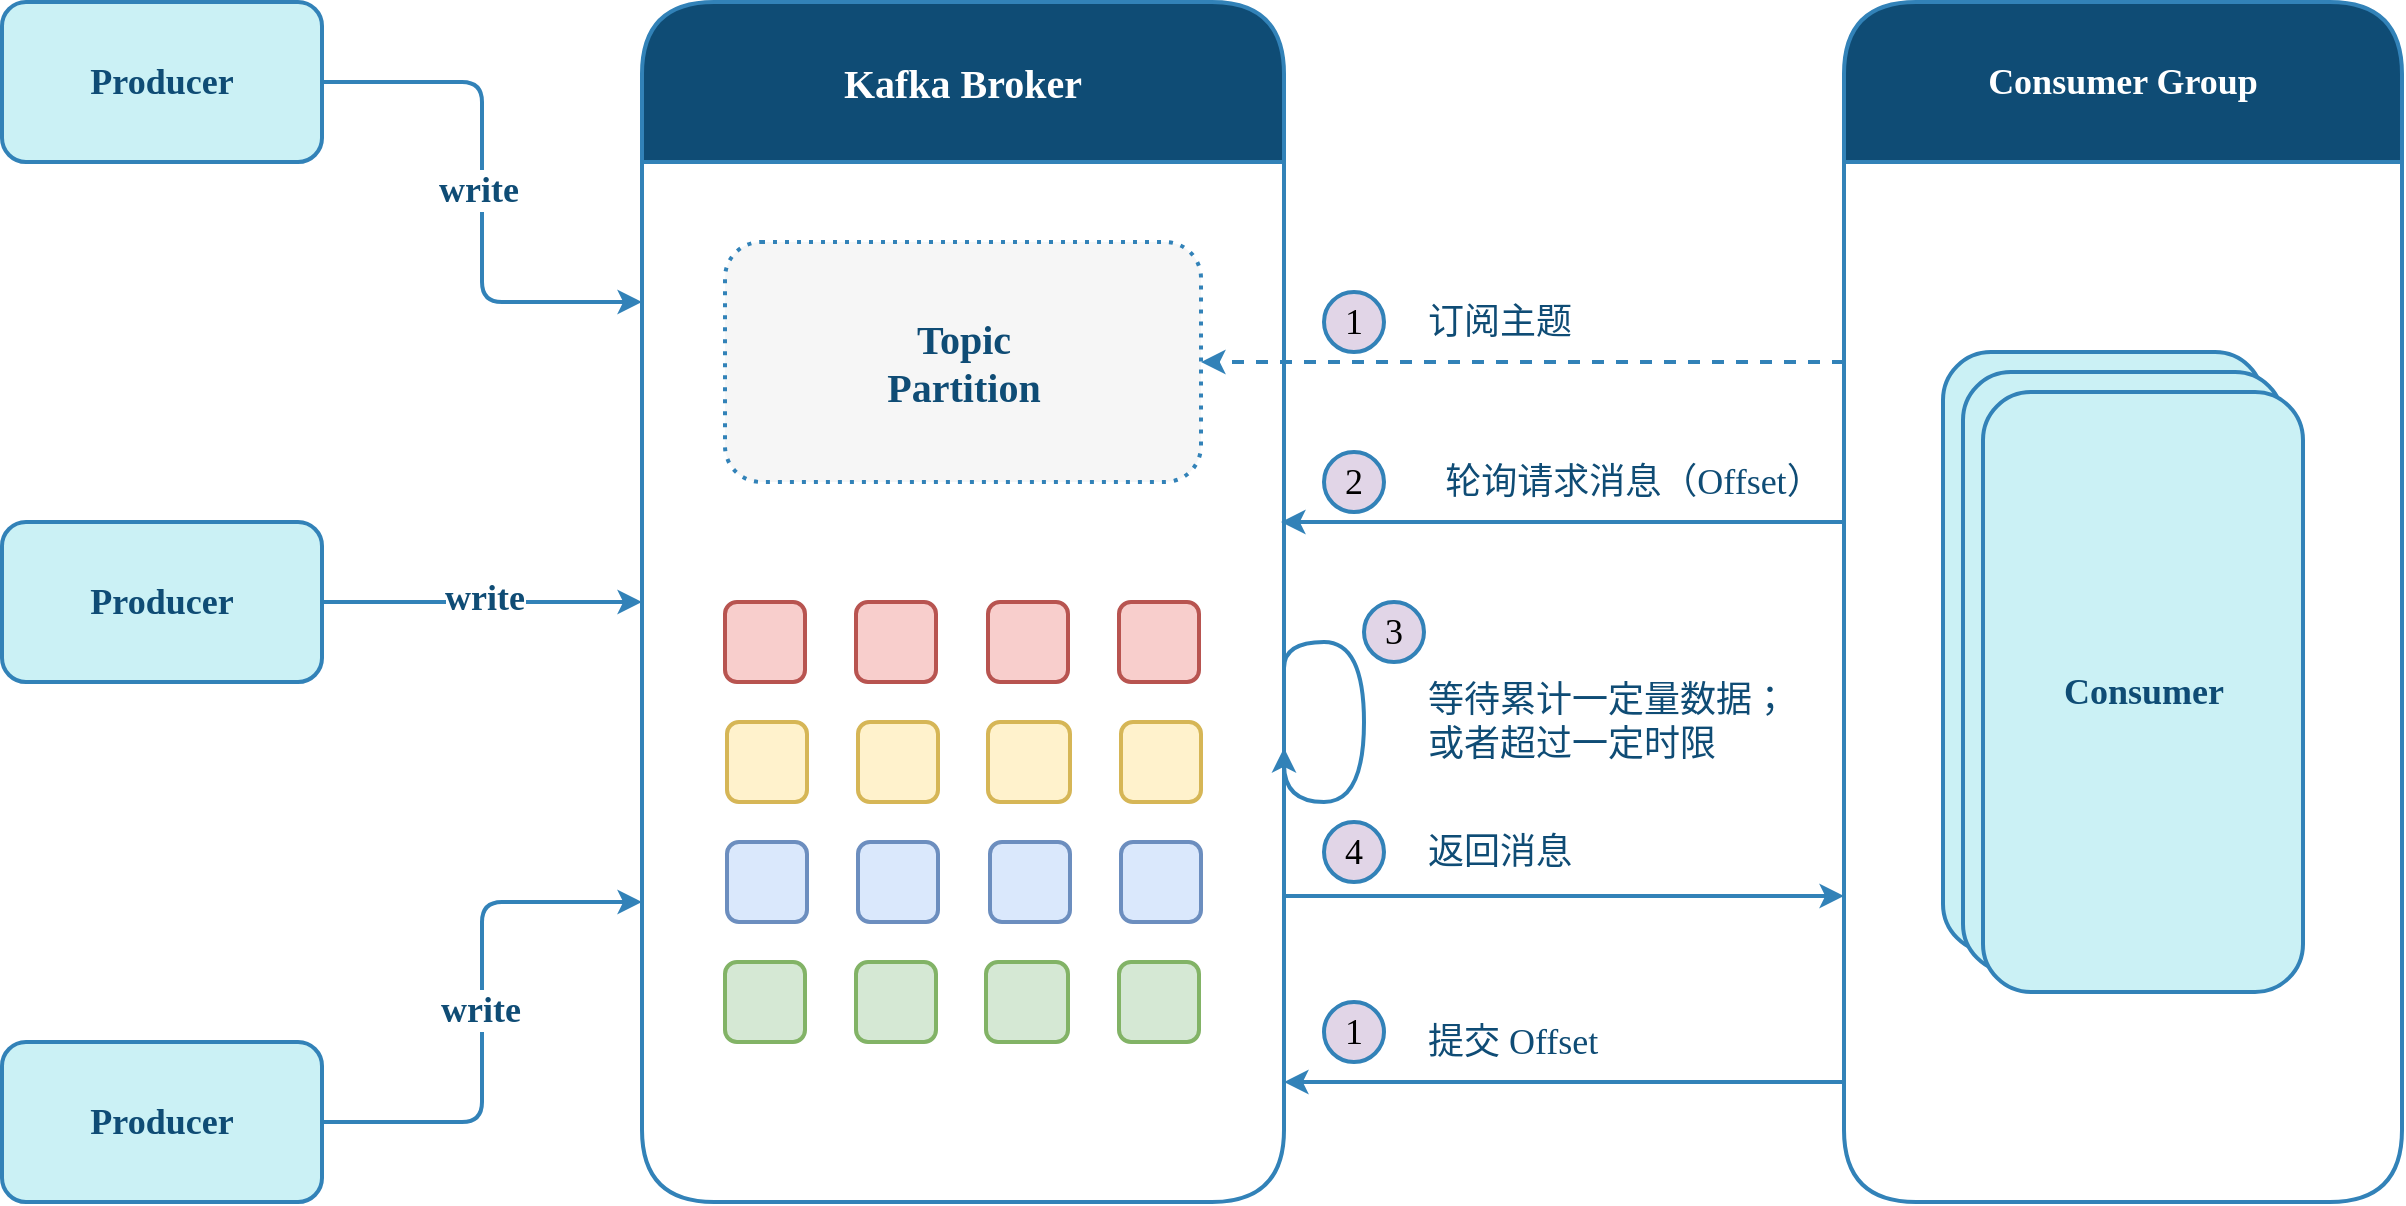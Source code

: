 <mxfile compressed="true" version="22.0.3" type="device" pages="2"><diagram name="消费流程" id="GripujSzcXWeRRAk9j3R"><mxGraphModel dx="-618" dy="623" grid="1" gridSize="10" guides="1" tooltips="1" connect="1" arrows="1" fold="1" page="1" pageScale="1" pageWidth="1654" pageHeight="1169" math="0" shadow="0"><root><mxCell id="1OkGeb0U2jBZ7I7Z7x2E-0"/><mxCell id="1OkGeb0U2jBZ7I7Z7x2E-1" parent="1OkGeb0U2jBZ7I7Z7x2E-0"/><mxCell id="IcGS8VkHmj_WRNvisL2B-35" style="edgeStyle=orthogonalEdgeStyle;shape=connector;rounded=1;orthogonalLoop=1;jettySize=auto;html=1;exitX=1;exitY=0.5;exitDx=0;exitDy=0;entryX=0;entryY=0.25;entryDx=0;entryDy=0;labelBackgroundColor=default;strokeColor=#3282B8;strokeWidth=2;align=center;verticalAlign=middle;fontFamily=Comic Sans MS;fontSize=18;fontColor=#0F4C75;endArrow=classic;fontStyle=1" parent="1OkGeb0U2jBZ7I7Z7x2E-1" source="QqLq3CYh2ou1Kcg-Ffng-1" target="IcGS8VkHmj_WRNvisL2B-4" edge="1"><mxGeometry relative="1" as="geometry"/></mxCell><mxCell id="IcGS8VkHmj_WRNvisL2B-39" value="write" style="edgeLabel;html=1;align=center;verticalAlign=middle;resizable=0;points=[];fontSize=18;fontFamily=Comic Sans MS;fontColor=#0F4C75;fontStyle=1" parent="IcGS8VkHmj_WRNvisL2B-35" vertex="1" connectable="0"><mxGeometry x="-0.018" y="-2" relative="1" as="geometry"><mxPoint y="1" as="offset"/></mxGeometry></mxCell><mxCell id="QqLq3CYh2ou1Kcg-Ffng-1" value="Producer" style="rounded=1;whiteSpace=wrap;html=1;shadow=0;strokeColor=#3282B8;strokeWidth=2;align=center;verticalAlign=middle;fontFamily=Comic Sans MS;fontSize=18;fontColor=#0F4C75;fillColor=#CBF1F5;fontStyle=1" parent="1OkGeb0U2jBZ7I7Z7x2E-1" vertex="1"><mxGeometry x="1880" y="240" width="160" height="80" as="geometry"/></mxCell><mxCell id="IcGS8VkHmj_WRNvisL2B-36" style="edgeStyle=orthogonalEdgeStyle;shape=connector;rounded=1;orthogonalLoop=1;jettySize=auto;html=1;entryX=0;entryY=0.5;entryDx=0;entryDy=0;labelBackgroundColor=default;strokeColor=#3282B8;strokeWidth=2;align=center;verticalAlign=middle;fontFamily=Comic Sans MS;fontSize=18;fontColor=#0F4C75;endArrow=classic;fontStyle=1" parent="1OkGeb0U2jBZ7I7Z7x2E-1" source="IcGS8VkHmj_WRNvisL2B-0" target="IcGS8VkHmj_WRNvisL2B-4" edge="1"><mxGeometry relative="1" as="geometry"/></mxCell><mxCell id="IcGS8VkHmj_WRNvisL2B-38" value="write" style="edgeLabel;html=1;align=center;verticalAlign=middle;resizable=0;points=[];fontSize=18;fontFamily=Comic Sans MS;fontColor=#0F4C75;fontStyle=1" parent="IcGS8VkHmj_WRNvisL2B-36" vertex="1" connectable="0"><mxGeometry x="0.005" y="2" relative="1" as="geometry"><mxPoint as="offset"/></mxGeometry></mxCell><mxCell id="IcGS8VkHmj_WRNvisL2B-0" value="Producer" style="rounded=1;whiteSpace=wrap;html=1;shadow=0;strokeColor=#3282B8;strokeWidth=2;align=center;verticalAlign=middle;fontFamily=Comic Sans MS;fontSize=18;fontColor=#0F4C75;fillColor=#CBF1F5;fontStyle=1" parent="1OkGeb0U2jBZ7I7Z7x2E-1" vertex="1"><mxGeometry x="1880" y="500" width="160" height="80" as="geometry"/></mxCell><mxCell id="IcGS8VkHmj_WRNvisL2B-37" style="edgeStyle=orthogonalEdgeStyle;shape=connector;rounded=1;orthogonalLoop=1;jettySize=auto;html=1;exitX=1;exitY=0.5;exitDx=0;exitDy=0;entryX=0;entryY=0.75;entryDx=0;entryDy=0;labelBackgroundColor=default;strokeColor=#3282B8;strokeWidth=2;align=center;verticalAlign=middle;fontFamily=Comic Sans MS;fontSize=18;fontColor=#0F4C75;endArrow=classic;fontStyle=1" parent="1OkGeb0U2jBZ7I7Z7x2E-1" source="IcGS8VkHmj_WRNvisL2B-1" target="IcGS8VkHmj_WRNvisL2B-4" edge="1"><mxGeometry relative="1" as="geometry"/></mxCell><mxCell id="IcGS8VkHmj_WRNvisL2B-40" value="write" style="edgeLabel;html=1;align=center;verticalAlign=middle;resizable=0;points=[];fontSize=18;fontFamily=Comic Sans MS;fontColor=#0F4C75;fontStyle=1" parent="IcGS8VkHmj_WRNvisL2B-37" vertex="1" connectable="0"><mxGeometry x="0.018" y="1" relative="1" as="geometry"><mxPoint y="1" as="offset"/></mxGeometry></mxCell><mxCell id="IcGS8VkHmj_WRNvisL2B-1" value="Producer" style="rounded=1;whiteSpace=wrap;html=1;shadow=0;strokeColor=#3282B8;strokeWidth=2;align=center;verticalAlign=middle;fontFamily=Comic Sans MS;fontSize=18;fontColor=#0F4C75;fillColor=#CBF1F5;fontStyle=1" parent="1OkGeb0U2jBZ7I7Z7x2E-1" vertex="1"><mxGeometry x="1880" y="760" width="160" height="80" as="geometry"/></mxCell><mxCell id="IcGS8VkHmj_WRNvisL2B-4" value="Kafka Broker" style="swimlane;whiteSpace=wrap;html=1;rounded=1;shadow=0;strokeColor=#3282B8;strokeWidth=2;align=center;verticalAlign=middle;fontFamily=Comic Sans MS;fontSize=20;fontColor=#FFFFFF;fillColor=#0F4C75;startSize=80;fontStyle=1" parent="1OkGeb0U2jBZ7I7Z7x2E-1" vertex="1"><mxGeometry x="2200" y="240" width="321" height="600" as="geometry"/></mxCell><mxCell id="p3lJeZnmOXrFAwVjIwy9-14" value="Topic&lt;br style=&quot;font-size: 20px;&quot;&gt;Partition" style="rounded=1;whiteSpace=wrap;html=1;shadow=0;strokeColor=#3282B8;strokeWidth=2;align=center;verticalAlign=middle;fontFamily=Comic Sans MS;fontSize=20;fontColor=#0F4C75;fillColor=#F6F6F6;dashed=1;dashPattern=1 2;fontStyle=1;spacing=10;" parent="IcGS8VkHmj_WRNvisL2B-4" vertex="1"><mxGeometry x="41.5" y="120" width="238" height="120" as="geometry"/></mxCell><mxCell id="IcGS8VkHmj_WRNvisL2B-5" value="" style="rounded=1;whiteSpace=wrap;html=1;shadow=0;strokeColor=#b85450;strokeWidth=2;align=center;verticalAlign=middle;fontFamily=Comic Sans MS;fontSize=18;fillColor=#f8cecc;fontStyle=1" parent="IcGS8VkHmj_WRNvisL2B-4" vertex="1"><mxGeometry x="41.5" y="300" width="40" height="40" as="geometry"/></mxCell><mxCell id="IcGS8VkHmj_WRNvisL2B-6" value="" style="rounded=1;whiteSpace=wrap;html=1;shadow=0;strokeColor=#b85450;strokeWidth=2;align=center;verticalAlign=middle;fontFamily=Comic Sans MS;fontSize=18;fillColor=#f8cecc;fontStyle=1" parent="IcGS8VkHmj_WRNvisL2B-4" vertex="1"><mxGeometry x="107" y="300" width="40" height="40" as="geometry"/></mxCell><mxCell id="IcGS8VkHmj_WRNvisL2B-7" value="" style="rounded=1;whiteSpace=wrap;html=1;shadow=0;strokeColor=#b85450;strokeWidth=2;align=center;verticalAlign=middle;fontFamily=Comic Sans MS;fontSize=18;fillColor=#f8cecc;fontStyle=1" parent="IcGS8VkHmj_WRNvisL2B-4" vertex="1"><mxGeometry x="173" y="300" width="40" height="40" as="geometry"/></mxCell><mxCell id="IcGS8VkHmj_WRNvisL2B-8" value="" style="rounded=1;whiteSpace=wrap;html=1;shadow=0;strokeColor=#b85450;strokeWidth=2;align=center;verticalAlign=middle;fontFamily=Comic Sans MS;fontSize=18;fillColor=#f8cecc;fontStyle=1" parent="IcGS8VkHmj_WRNvisL2B-4" vertex="1"><mxGeometry x="238.5" y="300" width="40" height="40" as="geometry"/></mxCell><mxCell id="IcGS8VkHmj_WRNvisL2B-9" value="" style="rounded=1;whiteSpace=wrap;html=1;shadow=0;strokeColor=#d6b656;strokeWidth=2;align=center;verticalAlign=middle;fontFamily=Comic Sans MS;fontSize=18;fillColor=#fff2cc;fontStyle=1" parent="IcGS8VkHmj_WRNvisL2B-4" vertex="1"><mxGeometry x="42.5" y="360" width="40" height="40" as="geometry"/></mxCell><mxCell id="IcGS8VkHmj_WRNvisL2B-10" value="" style="rounded=1;whiteSpace=wrap;html=1;shadow=0;strokeColor=#d6b656;strokeWidth=2;align=center;verticalAlign=middle;fontFamily=Comic Sans MS;fontSize=18;fillColor=#fff2cc;fontStyle=1" parent="IcGS8VkHmj_WRNvisL2B-4" vertex="1"><mxGeometry x="108" y="360" width="40" height="40" as="geometry"/></mxCell><mxCell id="IcGS8VkHmj_WRNvisL2B-11" value="" style="rounded=1;whiteSpace=wrap;html=1;shadow=0;strokeColor=#d6b656;strokeWidth=2;align=center;verticalAlign=middle;fontFamily=Comic Sans MS;fontSize=18;fillColor=#fff2cc;fontStyle=1" parent="IcGS8VkHmj_WRNvisL2B-4" vertex="1"><mxGeometry x="173" y="360" width="41" height="40" as="geometry"/></mxCell><mxCell id="IcGS8VkHmj_WRNvisL2B-12" value="" style="rounded=1;whiteSpace=wrap;html=1;shadow=0;strokeColor=#d6b656;strokeWidth=2;align=center;verticalAlign=middle;fontFamily=Comic Sans MS;fontSize=18;fillColor=#fff2cc;fontStyle=1" parent="IcGS8VkHmj_WRNvisL2B-4" vertex="1"><mxGeometry x="239.5" y="360" width="40" height="40" as="geometry"/></mxCell><mxCell id="IcGS8VkHmj_WRNvisL2B-33" value="" style="group;fontStyle=1" parent="IcGS8VkHmj_WRNvisL2B-4" vertex="1" connectable="0"><mxGeometry x="38.5" y="440" width="160" height="80" as="geometry"/></mxCell><mxCell id="IcGS8VkHmj_WRNvisL2B-25" value="" style="rounded=1;whiteSpace=wrap;html=1;shadow=0;strokeColor=#6c8ebf;strokeWidth=2;align=center;verticalAlign=middle;fontFamily=Comic Sans MS;fontSize=18;fillColor=#dae8fc;fontStyle=1" parent="IcGS8VkHmj_WRNvisL2B-33" vertex="1"><mxGeometry x="4" y="-20" width="40" height="40" as="geometry"/></mxCell><mxCell id="IcGS8VkHmj_WRNvisL2B-26" value="" style="rounded=1;whiteSpace=wrap;html=1;shadow=0;strokeColor=#6c8ebf;strokeWidth=2;align=center;verticalAlign=middle;fontFamily=Comic Sans MS;fontSize=18;fillColor=#dae8fc;fontStyle=1" parent="IcGS8VkHmj_WRNvisL2B-33" vertex="1"><mxGeometry x="69.5" y="-20" width="40" height="40" as="geometry"/></mxCell><mxCell id="IcGS8VkHmj_WRNvisL2B-27" value="" style="rounded=1;whiteSpace=wrap;html=1;shadow=0;strokeColor=#6c8ebf;strokeWidth=2;align=center;verticalAlign=middle;fontFamily=Comic Sans MS;fontSize=18;fillColor=#dae8fc;fontStyle=1" parent="IcGS8VkHmj_WRNvisL2B-33" vertex="1"><mxGeometry x="135.5" y="-20" width="40" height="40" as="geometry"/></mxCell><mxCell id="IcGS8VkHmj_WRNvisL2B-28" value="" style="rounded=1;whiteSpace=wrap;html=1;shadow=0;strokeColor=#6c8ebf;strokeWidth=2;align=center;verticalAlign=middle;fontFamily=Comic Sans MS;fontSize=18;fillColor=#dae8fc;fontStyle=1" parent="IcGS8VkHmj_WRNvisL2B-33" vertex="1"><mxGeometry x="201" y="-20" width="40" height="40" as="geometry"/></mxCell><mxCell id="IcGS8VkHmj_WRNvisL2B-29" value="" style="rounded=1;whiteSpace=wrap;html=1;shadow=0;strokeColor=#82b366;strokeWidth=2;align=center;verticalAlign=middle;fontFamily=Comic Sans MS;fontSize=18;fillColor=#d5e8d4;fontStyle=1" parent="IcGS8VkHmj_WRNvisL2B-33" vertex="1"><mxGeometry x="3" y="40" width="40" height="40" as="geometry"/></mxCell><mxCell id="IcGS8VkHmj_WRNvisL2B-30" value="" style="rounded=1;whiteSpace=wrap;html=1;shadow=0;strokeColor=#82b366;strokeWidth=2;align=center;verticalAlign=middle;fontFamily=Comic Sans MS;fontSize=18;fillColor=#d5e8d4;fontStyle=1" parent="IcGS8VkHmj_WRNvisL2B-33" vertex="1"><mxGeometry x="68.5" y="40" width="40" height="40" as="geometry"/></mxCell><mxCell id="IcGS8VkHmj_WRNvisL2B-31" value="" style="rounded=1;whiteSpace=wrap;html=1;shadow=0;strokeColor=#82b366;strokeWidth=2;align=center;verticalAlign=middle;fontFamily=Comic Sans MS;fontSize=18;fillColor=#d5e8d4;fontStyle=1" parent="IcGS8VkHmj_WRNvisL2B-33" vertex="1"><mxGeometry x="133.5" y="40" width="41" height="40" as="geometry"/></mxCell><mxCell id="IcGS8VkHmj_WRNvisL2B-32" value="" style="rounded=1;whiteSpace=wrap;html=1;shadow=0;strokeColor=#82b366;strokeWidth=2;align=center;verticalAlign=middle;fontFamily=Comic Sans MS;fontSize=18;fillColor=#d5e8d4;fontStyle=1" parent="IcGS8VkHmj_WRNvisL2B-33" vertex="1"><mxGeometry x="200" y="40" width="40" height="40" as="geometry"/></mxCell><mxCell id="IcGS8VkHmj_WRNvisL2B-62" value="" style="rounded=1;whiteSpace=wrap;html=1;shadow=0;strokeColor=none;strokeWidth=2;align=center;verticalAlign=middle;fontFamily=Comic Sans MS;fontSize=18;fillColor=none;fontStyle=1" parent="IcGS8VkHmj_WRNvisL2B-4" vertex="1"><mxGeometry x="279.5" y="240" width="40" height="40" as="geometry"/></mxCell><mxCell id="IcGS8VkHmj_WRNvisL2B-67" value="" style="rounded=1;whiteSpace=wrap;html=1;shadow=0;strokeColor=none;strokeWidth=2;align=center;verticalAlign=middle;fontFamily=Comic Sans MS;fontSize=18;fillColor=none;fontStyle=1" parent="IcGS8VkHmj_WRNvisL2B-4" vertex="1"><mxGeometry x="281" y="333" width="40" height="40" as="geometry"/></mxCell><mxCell id="IcGS8VkHmj_WRNvisL2B-68" style="edgeStyle=orthogonalEdgeStyle;shape=connector;rounded=1;orthogonalLoop=1;jettySize=auto;html=1;exitX=1;exitY=0;exitDx=0;exitDy=0;entryX=1;entryY=1;entryDx=0;entryDy=0;labelBackgroundColor=default;strokeColor=#3282B8;strokeWidth=2;align=center;verticalAlign=middle;fontFamily=Comic Sans MS;fontSize=18;fontColor=#FFFFFF;endArrow=classic;startSize=80;curved=1;" parent="IcGS8VkHmj_WRNvisL2B-4" source="IcGS8VkHmj_WRNvisL2B-67" target="IcGS8VkHmj_WRNvisL2B-67" edge="1"><mxGeometry relative="1" as="geometry"><Array as="points"><mxPoint x="321" y="320"/><mxPoint x="361" y="320"/><mxPoint x="361" y="400"/><mxPoint x="321" y="400"/></Array></mxGeometry></mxCell><mxCell id="IcGS8VkHmj_WRNvisL2B-69" value="" style="rounded=1;whiteSpace=wrap;html=1;shadow=0;strokeColor=none;strokeWidth=2;align=center;verticalAlign=middle;fontFamily=Comic Sans MS;fontSize=18;fillColor=none;fontStyle=1" parent="IcGS8VkHmj_WRNvisL2B-4" vertex="1"><mxGeometry x="281" y="427" width="40" height="40" as="geometry"/></mxCell><mxCell id="IcGS8VkHmj_WRNvisL2B-71" value="" style="rounded=1;whiteSpace=wrap;html=1;shadow=0;strokeColor=none;strokeWidth=2;align=center;verticalAlign=middle;fontFamily=Comic Sans MS;fontSize=18;fillColor=none;fontStyle=1" parent="IcGS8VkHmj_WRNvisL2B-4" vertex="1"><mxGeometry x="281" y="520" width="40" height="40" as="geometry"/></mxCell><mxCell id="IcGS8VkHmj_WRNvisL2B-51" value="Consumer Group" style="swimlane;whiteSpace=wrap;html=1;rounded=1;shadow=0;strokeColor=#3282B8;strokeWidth=2;align=center;verticalAlign=middle;fontFamily=Comic Sans MS;fontSize=18;fontColor=#FFFFFF;startSize=80;fillColor=#0F4C75;" parent="1OkGeb0U2jBZ7I7Z7x2E-1" vertex="1"><mxGeometry x="2801" y="240" width="279" height="600" as="geometry"/></mxCell><mxCell id="IcGS8VkHmj_WRNvisL2B-86" value="Consumer" style="rounded=1;whiteSpace=wrap;html=1;shadow=0;strokeColor=#3282B8;strokeWidth=2;align=center;verticalAlign=middle;fontFamily=Comic Sans MS;fontSize=18;fontColor=#0F4C75;fillColor=#CBF1F5;fontStyle=1" parent="IcGS8VkHmj_WRNvisL2B-51" vertex="1"><mxGeometry x="49.5" y="175" width="160" height="300" as="geometry"/></mxCell><mxCell id="IcGS8VkHmj_WRNvisL2B-115" value="Consumer" style="rounded=1;whiteSpace=wrap;html=1;shadow=0;strokeColor=#3282B8;strokeWidth=2;align=center;verticalAlign=middle;fontFamily=Comic Sans MS;fontSize=18;fontColor=#0F4C75;fillColor=#CBF1F5;fontStyle=1" parent="IcGS8VkHmj_WRNvisL2B-51" vertex="1"><mxGeometry x="59.5" y="185" width="160" height="300" as="geometry"/></mxCell><mxCell id="IcGS8VkHmj_WRNvisL2B-116" value="Consumer" style="rounded=1;whiteSpace=wrap;html=1;shadow=0;strokeColor=#3282B8;strokeWidth=2;align=center;verticalAlign=middle;fontFamily=Comic Sans MS;fontSize=18;fontColor=#0F4C75;fillColor=#CBF1F5;fontStyle=1" parent="IcGS8VkHmj_WRNvisL2B-51" vertex="1"><mxGeometry x="69.5" y="195" width="160" height="300" as="geometry"/></mxCell><mxCell id="IcGS8VkHmj_WRNvisL2B-58" style="edgeStyle=orthogonalEdgeStyle;shape=connector;rounded=1;orthogonalLoop=1;jettySize=auto;html=1;entryX=1;entryY=0.5;entryDx=0;entryDy=0;labelBackgroundColor=default;strokeColor=#3282B8;strokeWidth=2;align=center;verticalAlign=middle;fontFamily=Comic Sans MS;fontSize=18;fontColor=#FFFFFF;endArrow=classic;startSize=80;dashed=1;" parent="1OkGeb0U2jBZ7I7Z7x2E-1" source="IcGS8VkHmj_WRNvisL2B-57" target="p3lJeZnmOXrFAwVjIwy9-14" edge="1"><mxGeometry relative="1" as="geometry"/></mxCell><mxCell id="IcGS8VkHmj_WRNvisL2B-57" value="" style="rounded=1;whiteSpace=wrap;html=1;shadow=0;strokeColor=none;strokeWidth=2;align=center;verticalAlign=middle;fontFamily=Comic Sans MS;fontSize=18;fillColor=none;fontStyle=1" parent="1OkGeb0U2jBZ7I7Z7x2E-1" vertex="1"><mxGeometry x="2801" y="400" width="40" height="40" as="geometry"/></mxCell><mxCell id="IcGS8VkHmj_WRNvisL2B-59" value="订阅主题" style="rounded=1;whiteSpace=wrap;html=1;shadow=0;strokeColor=none;strokeWidth=2;align=left;verticalAlign=middle;fontFamily=Comic Sans MS;fontSize=18;fillColor=none;fontStyle=0;fontColor=#0F4C75;" parent="1OkGeb0U2jBZ7I7Z7x2E-1" vertex="1"><mxGeometry x="2591" y="380" width="119" height="40" as="geometry"/></mxCell><mxCell id="IcGS8VkHmj_WRNvisL2B-61" style="edgeStyle=orthogonalEdgeStyle;shape=connector;rounded=1;orthogonalLoop=1;jettySize=auto;html=1;labelBackgroundColor=default;strokeColor=#3282B8;strokeWidth=2;align=center;verticalAlign=middle;fontFamily=Comic Sans MS;fontSize=18;fontColor=#FFFFFF;endArrow=classic;startSize=80;entryX=1;entryY=0.5;entryDx=0;entryDy=0;" parent="1OkGeb0U2jBZ7I7Z7x2E-1" source="IcGS8VkHmj_WRNvisL2B-60" target="IcGS8VkHmj_WRNvisL2B-62" edge="1"><mxGeometry relative="1" as="geometry"><mxPoint x="2521" y="500" as="targetPoint"/></mxGeometry></mxCell><mxCell id="IcGS8VkHmj_WRNvisL2B-60" value="" style="rounded=1;whiteSpace=wrap;html=1;shadow=0;strokeColor=none;strokeWidth=2;align=center;verticalAlign=middle;fontFamily=Comic Sans MS;fontSize=18;fillColor=none;fontStyle=1" parent="1OkGeb0U2jBZ7I7Z7x2E-1" vertex="1"><mxGeometry x="2801" y="480" width="40" height="40" as="geometry"/></mxCell><mxCell id="IcGS8VkHmj_WRNvisL2B-63" value="轮询请求消息（Offset）" style="rounded=1;whiteSpace=wrap;html=1;shadow=0;strokeColor=none;strokeWidth=2;align=center;verticalAlign=middle;fontFamily=Comic Sans MS;fontSize=18;fillColor=none;fontStyle=0;fontColor=#0F4C75;" parent="1OkGeb0U2jBZ7I7Z7x2E-1" vertex="1"><mxGeometry x="2591" y="460" width="210" height="40" as="geometry"/></mxCell><mxCell id="IcGS8VkHmj_WRNvisL2B-64" value="&lt;div&gt;等待累计一定量数据；&lt;/div&gt;&lt;div&gt;或者超过一定时限&lt;/div&gt;" style="rounded=1;whiteSpace=wrap;html=1;shadow=0;strokeColor=none;strokeWidth=2;align=left;verticalAlign=middle;fontFamily=Comic Sans MS;fontSize=18;fillColor=none;fontStyle=0;fontColor=#0F4C75;" parent="1OkGeb0U2jBZ7I7Z7x2E-1" vertex="1"><mxGeometry x="2591" y="570" width="190" height="60" as="geometry"/></mxCell><mxCell id="IcGS8VkHmj_WRNvisL2B-66" value="" style="rounded=1;whiteSpace=wrap;html=1;shadow=0;strokeColor=none;strokeWidth=2;align=center;verticalAlign=middle;fontFamily=Comic Sans MS;fontSize=18;fillColor=none;fontStyle=1" parent="1OkGeb0U2jBZ7I7Z7x2E-1" vertex="1"><mxGeometry x="2801" y="667" width="40" height="40" as="geometry"/></mxCell><mxCell id="IcGS8VkHmj_WRNvisL2B-70" style="edgeStyle=orthogonalEdgeStyle;shape=connector;rounded=1;orthogonalLoop=1;jettySize=auto;html=1;exitX=1;exitY=0.5;exitDx=0;exitDy=0;entryX=0;entryY=0.5;entryDx=0;entryDy=0;labelBackgroundColor=default;strokeColor=#3282B8;strokeWidth=2;align=center;verticalAlign=middle;fontFamily=Comic Sans MS;fontSize=18;fontColor=#FFFFFF;endArrow=classic;startSize=80;" parent="1OkGeb0U2jBZ7I7Z7x2E-1" source="IcGS8VkHmj_WRNvisL2B-69" target="IcGS8VkHmj_WRNvisL2B-66" edge="1"><mxGeometry relative="1" as="geometry"/></mxCell><mxCell id="IcGS8VkHmj_WRNvisL2B-73" style="edgeStyle=orthogonalEdgeStyle;shape=connector;rounded=1;orthogonalLoop=1;jettySize=auto;html=1;entryX=1;entryY=0.5;entryDx=0;entryDy=0;labelBackgroundColor=default;strokeColor=#3282B8;strokeWidth=2;align=center;verticalAlign=middle;fontFamily=Comic Sans MS;fontSize=18;fontColor=#FFFFFF;endArrow=classic;startSize=80;" parent="1OkGeb0U2jBZ7I7Z7x2E-1" source="IcGS8VkHmj_WRNvisL2B-72" target="IcGS8VkHmj_WRNvisL2B-71" edge="1"><mxGeometry relative="1" as="geometry"/></mxCell><mxCell id="IcGS8VkHmj_WRNvisL2B-72" value="" style="rounded=1;whiteSpace=wrap;html=1;shadow=0;strokeColor=none;strokeWidth=2;align=center;verticalAlign=middle;fontFamily=Comic Sans MS;fontSize=18;fillColor=none;fontStyle=1" parent="1OkGeb0U2jBZ7I7Z7x2E-1" vertex="1"><mxGeometry x="2801" y="760" width="40" height="40" as="geometry"/></mxCell><mxCell id="IcGS8VkHmj_WRNvisL2B-75" value="提交 Offset" style="rounded=1;whiteSpace=wrap;html=1;shadow=0;strokeColor=none;strokeWidth=2;align=left;verticalAlign=middle;fontFamily=Comic Sans MS;fontSize=18;fillColor=none;fontStyle=0;fontColor=#0F4C75;" parent="1OkGeb0U2jBZ7I7Z7x2E-1" vertex="1"><mxGeometry x="2591" y="740" width="210" height="40" as="geometry"/></mxCell><mxCell id="IcGS8VkHmj_WRNvisL2B-76" value="返回消息" style="rounded=1;whiteSpace=wrap;html=1;shadow=0;strokeColor=none;strokeWidth=2;align=left;verticalAlign=middle;fontFamily=Comic Sans MS;fontSize=18;fillColor=none;fontStyle=0;fontColor=#0F4C75;" parent="1OkGeb0U2jBZ7I7Z7x2E-1" vertex="1"><mxGeometry x="2591" y="645" width="210" height="40" as="geometry"/></mxCell><mxCell id="IcGS8VkHmj_WRNvisL2B-77" value="1" style="ellipse;whiteSpace=wrap;html=1;aspect=fixed;rounded=1;shadow=0;strokeColor=#3282B8;strokeWidth=2;align=center;verticalAlign=middle;fontFamily=Comic Sans MS;fontSize=18;startSize=80;fillColor=#e1d5e7;" parent="1OkGeb0U2jBZ7I7Z7x2E-1" vertex="1"><mxGeometry x="2541" y="385" width="30" height="30" as="geometry"/></mxCell><mxCell id="IcGS8VkHmj_WRNvisL2B-78" value="2" style="ellipse;whiteSpace=wrap;html=1;aspect=fixed;rounded=1;shadow=0;strokeColor=#3282B8;strokeWidth=2;align=center;verticalAlign=middle;fontFamily=Comic Sans MS;fontSize=18;startSize=80;fillColor=#e1d5e7;" parent="1OkGeb0U2jBZ7I7Z7x2E-1" vertex="1"><mxGeometry x="2541" y="465" width="30" height="30" as="geometry"/></mxCell><mxCell id="IcGS8VkHmj_WRNvisL2B-79" value="3" style="ellipse;whiteSpace=wrap;html=1;aspect=fixed;rounded=1;shadow=0;strokeColor=#3282B8;strokeWidth=2;align=center;verticalAlign=middle;fontFamily=Comic Sans MS;fontSize=18;startSize=80;fillColor=#e1d5e7;" parent="1OkGeb0U2jBZ7I7Z7x2E-1" vertex="1"><mxGeometry x="2561" y="540" width="30" height="30" as="geometry"/></mxCell><mxCell id="IcGS8VkHmj_WRNvisL2B-80" value="4" style="ellipse;whiteSpace=wrap;html=1;aspect=fixed;rounded=1;shadow=0;strokeColor=#3282B8;strokeWidth=2;align=center;verticalAlign=middle;fontFamily=Comic Sans MS;fontSize=18;startSize=80;fillColor=#e1d5e7;" parent="1OkGeb0U2jBZ7I7Z7x2E-1" vertex="1"><mxGeometry x="2541" y="650" width="30" height="30" as="geometry"/></mxCell><mxCell id="IcGS8VkHmj_WRNvisL2B-81" value="1" style="ellipse;whiteSpace=wrap;html=1;aspect=fixed;rounded=1;shadow=0;strokeColor=#3282B8;strokeWidth=2;align=center;verticalAlign=middle;fontFamily=Comic Sans MS;fontSize=18;startSize=80;fillColor=#e1d5e7;" parent="1OkGeb0U2jBZ7I7Z7x2E-1" vertex="1"><mxGeometry x="2541" y="740" width="30" height="30" as="geometry"/></mxCell></root></mxGraphModel></diagram><diagram name="请求处理" id="Xlp2hVoyoOM2LOj_7NEF"><mxGraphModel dx="-364" dy="638" grid="1" gridSize="10" guides="1" tooltips="1" connect="1" arrows="1" fold="1" page="1" pageScale="1" pageWidth="1654" pageHeight="1169" math="0" shadow="0">&#xa;      <root>&#xa;        <mxCell id="SKZdy2jVkuRC4J2i2UJ3-0"/>&#xa;        <mxCell id="SKZdy2jVkuRC4J2i2UJ3-1" parent="SKZdy2jVkuRC4J2i2UJ3-0"/>&#xa;        <mxCell id="qc3DM0WxLgcpOP8tl1nF-14" value="网络线程池" style="rounded=0;whiteSpace=wrap;html=1;shadow=0;strokeColor=none;strokeWidth=2;align=center;verticalAlign=top;fontFamily=Comic Sans MS;fontSize=20;fontColor=#0F4C75;fillColor=#E3FDFD;dashed=1;dashPattern=1 2;fontStyle=1;spacing=5;" parent="SKZdy2jVkuRC4J2i2UJ3-1" vertex="1">&#xa;          <mxGeometry x="2521" y="400" width="480" height="360" as="geometry"/>&#xa;        </mxCell>&#xa;        <mxCell id="qc3DM0WxLgcpOP8tl1nF-5" value="" style="rounded=1;whiteSpace=wrap;html=1;shadow=0;strokeColor=#3282B8;strokeWidth=2;align=center;verticalAlign=middle;fontFamily=Comic Sans MS;fontSize=18;fontColor=#0F4C75;fillColor=#FFFFFF;fontStyle=1;dashed=1;dashPattern=1 2;" parent="SKZdy2jVkuRC4J2i2UJ3-1" vertex="1">&#xa;          <mxGeometry x="2546" y="560" width="430" height="80" as="geometry"/>&#xa;        </mxCell>&#xa;        <mxCell id="SKZdy2jVkuRC4J2i2UJ3-11" value="Kafka Broker" style="swimlane;whiteSpace=wrap;html=1;rounded=1;shadow=0;strokeColor=#3282B8;strokeWidth=2;align=center;verticalAlign=middle;fontFamily=Comic Sans MS;fontSize=20;fontColor=#FFFFFF;fillColor=#0F4C75;startSize=80;fontStyle=1" parent="SKZdy2jVkuRC4J2i2UJ3-1" vertex="1">&#xa;          <mxGeometry x="2200.5" y="280" width="841" height="520" as="geometry"/>&#xa;        </mxCell>&#xa;        <mxCell id="yjGFb7at-b0NlDq-isvP-0" style="edgeStyle=none;shape=connector;rounded=1;orthogonalLoop=1;jettySize=auto;html=1;exitX=1;exitY=0.5;exitDx=0;exitDy=0;entryX=0;entryY=0.25;entryDx=0;entryDy=0;labelBackgroundColor=default;strokeColor=#3282B8;strokeWidth=2;align=center;verticalAlign=middle;fontFamily=Comic Sans MS;fontSize=18;fontColor=#0F4C75;endArrow=classic;startSize=80;" parent="SKZdy2jVkuRC4J2i2UJ3-1" source="qc3DM0WxLgcpOP8tl1nF-1" target="qc3DM0WxLgcpOP8tl1nF-15" edge="1">&#xa;          <mxGeometry relative="1" as="geometry"/>&#xa;        </mxCell>&#xa;        <mxCell id="qc3DM0WxLgcpOP8tl1nF-1" value="Client" style="rounded=1;whiteSpace=wrap;html=1;shadow=0;strokeColor=#3282B8;strokeWidth=2;align=center;verticalAlign=middle;fontFamily=Comic Sans MS;fontSize=20;fontColor=#FFFFFF;startSize=80;fillColor=#0F4C75;" parent="SKZdy2jVkuRC4J2i2UJ3-1" vertex="1">&#xa;          <mxGeometry x="1921" y="360" width="160" height="80" as="geometry"/>&#xa;        </mxCell>&#xa;        <mxCell id="qc3DM0WxLgcpOP8tl1nF-2" value="处理请求" style="rounded=1;whiteSpace=wrap;html=1;shadow=0;strokeColor=#3282B8;strokeWidth=2;align=center;verticalAlign=middle;fontFamily=Comic Sans MS;fontSize=18;fontColor=#FFFFFF;fillColor=#71C9CE;fontStyle=1" parent="SKZdy2jVkuRC4J2i2UJ3-1" vertex="1">&#xa;          <mxGeometry x="2701.5" y="580" width="119" height="40" as="geometry"/>&#xa;        </mxCell>&#xa;        <mxCell id="qc3DM0WxLgcpOP8tl1nF-3" value="发送请求" style="rounded=1;whiteSpace=wrap;html=1;shadow=0;strokeColor=#3282B8;strokeWidth=2;align=center;verticalAlign=middle;fontFamily=Comic Sans MS;fontSize=18;fontColor=#FFFFFF;fillColor=#71C9CE;fontStyle=1" parent="SKZdy2jVkuRC4J2i2UJ3-1" vertex="1">&#xa;          <mxGeometry x="2840.5" y="580" width="119" height="40" as="geometry"/>&#xa;        </mxCell>&#xa;        <mxCell id="qc3DM0WxLgcpOP8tl1nF-4" value="接收请求" style="rounded=1;whiteSpace=wrap;html=1;shadow=0;strokeColor=#3282B8;strokeWidth=2;align=center;verticalAlign=middle;fontFamily=Comic Sans MS;fontSize=18;fontColor=#FFFFFF;fillColor=#71C9CE;fontStyle=1" parent="SKZdy2jVkuRC4J2i2UJ3-1" vertex="1">&#xa;          <mxGeometry x="2561.5" y="580" width="119" height="40" as="geometry"/>&#xa;        </mxCell>&#xa;        <mxCell id="qc3DM0WxLgcpOP8tl1nF-6" value="" style="rounded=1;whiteSpace=wrap;html=1;shadow=0;strokeColor=#3282B8;strokeWidth=2;align=center;verticalAlign=middle;fontFamily=Comic Sans MS;fontSize=18;fontColor=#0F4C75;fillColor=#FFFFFF;fontStyle=1;dashed=1;dashPattern=1 2;" parent="SKZdy2jVkuRC4J2i2UJ3-1" vertex="1">&#xa;          <mxGeometry x="2546" y="660" width="430" height="80" as="geometry"/>&#xa;        </mxCell>&#xa;        <mxCell id="qc3DM0WxLgcpOP8tl1nF-7" value="处理请求" style="rounded=1;whiteSpace=wrap;html=1;shadow=0;strokeColor=#3282B8;strokeWidth=2;align=center;verticalAlign=middle;fontFamily=Comic Sans MS;fontSize=18;fontColor=#FFFFFF;fillColor=#71C9CE;fontStyle=1" parent="SKZdy2jVkuRC4J2i2UJ3-1" vertex="1">&#xa;          <mxGeometry x="2701.5" y="680" width="119" height="40" as="geometry"/>&#xa;        </mxCell>&#xa;        <mxCell id="qc3DM0WxLgcpOP8tl1nF-8" value="发送请求" style="rounded=1;whiteSpace=wrap;html=1;shadow=0;strokeColor=#3282B8;strokeWidth=2;align=center;verticalAlign=middle;fontFamily=Comic Sans MS;fontSize=18;fontColor=#FFFFFF;fillColor=#71C9CE;fontStyle=1" parent="SKZdy2jVkuRC4J2i2UJ3-1" vertex="1">&#xa;          <mxGeometry x="2840.5" y="680" width="119" height="40" as="geometry"/>&#xa;        </mxCell>&#xa;        <mxCell id="qc3DM0WxLgcpOP8tl1nF-9" value="接收请求" style="rounded=1;whiteSpace=wrap;html=1;shadow=0;strokeColor=#3282B8;strokeWidth=2;align=center;verticalAlign=middle;fontFamily=Comic Sans MS;fontSize=18;fontColor=#FFFFFF;fillColor=#71C9CE;fontStyle=1" parent="SKZdy2jVkuRC4J2i2UJ3-1" vertex="1">&#xa;          <mxGeometry x="2561.5" y="680" width="119" height="40" as="geometry"/>&#xa;        </mxCell>&#xa;        <mxCell id="qc3DM0WxLgcpOP8tl1nF-10" value="" style="rounded=1;whiteSpace=wrap;html=1;shadow=0;strokeColor=#3282B8;strokeWidth=2;align=center;verticalAlign=middle;fontFamily=Comic Sans MS;fontSize=18;fontColor=#0F4C75;fillColor=#FFFFFF;fontStyle=1;dashed=1;dashPattern=1 2;" parent="SKZdy2jVkuRC4J2i2UJ3-1" vertex="1">&#xa;          <mxGeometry x="2546" y="460" width="430" height="80" as="geometry"/>&#xa;        </mxCell>&#xa;        <mxCell id="qc3DM0WxLgcpOP8tl1nF-11" value="处理请求" style="rounded=1;whiteSpace=wrap;html=1;shadow=0;strokeColor=#3282B8;strokeWidth=2;align=center;verticalAlign=middle;fontFamily=Comic Sans MS;fontSize=18;fontColor=#FFFFFF;fillColor=#71C9CE;fontStyle=1" parent="SKZdy2jVkuRC4J2i2UJ3-1" vertex="1">&#xa;          <mxGeometry x="2701.5" y="480" width="119" height="40" as="geometry"/>&#xa;        </mxCell>&#xa;        <mxCell id="qc3DM0WxLgcpOP8tl1nF-12" value="发送请求" style="rounded=1;whiteSpace=wrap;html=1;shadow=0;strokeColor=#3282B8;strokeWidth=2;align=center;verticalAlign=middle;fontFamily=Comic Sans MS;fontSize=18;fontColor=#FFFFFF;fillColor=#71C9CE;fontStyle=1" parent="SKZdy2jVkuRC4J2i2UJ3-1" vertex="1">&#xa;          <mxGeometry x="2840.5" y="480" width="119" height="40" as="geometry"/>&#xa;        </mxCell>&#xa;        <mxCell id="qc3DM0WxLgcpOP8tl1nF-13" value="接收请求" style="rounded=1;whiteSpace=wrap;html=1;shadow=0;strokeColor=#3282B8;strokeWidth=2;align=center;verticalAlign=middle;fontFamily=Comic Sans MS;fontSize=18;fontColor=#FFFFFF;fillColor=#71C9CE;fontStyle=1" parent="SKZdy2jVkuRC4J2i2UJ3-1" vertex="1">&#xa;          <mxGeometry x="2561.5" y="480" width="119" height="40" as="geometry"/>&#xa;        </mxCell>&#xa;        <mxCell id="qc3DM0WxLgcpOP8tl1nF-20" style="edgeStyle=none;shape=connector;rounded=1;orthogonalLoop=1;jettySize=auto;html=1;entryX=0.5;entryY=0;entryDx=0;entryDy=0;labelBackgroundColor=default;strokeColor=#3282B8;strokeWidth=2;align=center;verticalAlign=middle;fontFamily=Comic Sans MS;fontSize=18;fontColor=#0F4C75;endArrow=classic;startSize=80;dashed=1;" parent="SKZdy2jVkuRC4J2i2UJ3-1" source="qc3DM0WxLgcpOP8tl1nF-15" target="qc3DM0WxLgcpOP8tl1nF-16" edge="1">&#xa;          <mxGeometry relative="1" as="geometry"/>&#xa;        </mxCell>&#xa;        <mxCell id="qc3DM0WxLgcpOP8tl1nF-15" value="SocketServer" style="rounded=1;whiteSpace=wrap;html=1;shadow=0;strokeColor=#3282B8;strokeWidth=2;align=center;verticalAlign=middle;fontFamily=Comic Sans MS;fontSize=18;fontColor=#0F4C75;fillColor=#BBE1FA;fontStyle=1;spacing=0;" parent="SKZdy2jVkuRC4J2i2UJ3-1" vertex="1">&#xa;          <mxGeometry x="2241" y="440" width="160" height="80" as="geometry"/>&#xa;        </mxCell>&#xa;        <mxCell id="qc3DM0WxLgcpOP8tl1nF-17" style="shape=connector;rounded=1;orthogonalLoop=1;jettySize=auto;html=1;exitX=1;exitY=0.5;exitDx=0;exitDy=0;entryX=0;entryY=0.5;entryDx=0;entryDy=0;labelBackgroundColor=default;strokeColor=#3282B8;strokeWidth=2;align=center;verticalAlign=middle;fontFamily=Comic Sans MS;fontSize=18;fontColor=#0F4C75;endArrow=classic;startSize=80;dashed=1;" parent="SKZdy2jVkuRC4J2i2UJ3-1" source="qc3DM0WxLgcpOP8tl1nF-16" target="qc3DM0WxLgcpOP8tl1nF-10" edge="1">&#xa;          <mxGeometry relative="1" as="geometry"/>&#xa;        </mxCell>&#xa;        <mxCell id="qc3DM0WxLgcpOP8tl1nF-18" style="edgeStyle=none;shape=connector;rounded=1;orthogonalLoop=1;jettySize=auto;html=1;exitX=1;exitY=0.5;exitDx=0;exitDy=0;entryX=0;entryY=0.5;entryDx=0;entryDy=0;labelBackgroundColor=default;strokeColor=#3282B8;strokeWidth=2;align=center;verticalAlign=middle;fontFamily=Comic Sans MS;fontSize=18;fontColor=#0F4C75;endArrow=classic;startSize=80;dashed=1;" parent="SKZdy2jVkuRC4J2i2UJ3-1" source="qc3DM0WxLgcpOP8tl1nF-16" target="qc3DM0WxLgcpOP8tl1nF-5" edge="1">&#xa;          <mxGeometry relative="1" as="geometry"/>&#xa;        </mxCell>&#xa;        <mxCell id="qc3DM0WxLgcpOP8tl1nF-19" style="edgeStyle=none;shape=connector;rounded=1;orthogonalLoop=1;jettySize=auto;html=1;entryX=0;entryY=0.5;entryDx=0;entryDy=0;labelBackgroundColor=default;strokeColor=#3282B8;strokeWidth=2;align=center;verticalAlign=middle;fontFamily=Comic Sans MS;fontSize=18;fontColor=#0F4C75;endArrow=classic;startSize=80;dashed=1;" parent="SKZdy2jVkuRC4J2i2UJ3-1" source="qc3DM0WxLgcpOP8tl1nF-16" target="qc3DM0WxLgcpOP8tl1nF-6" edge="1">&#xa;          <mxGeometry relative="1" as="geometry"/>&#xa;        </mxCell>&#xa;        <mxCell id="qc3DM0WxLgcpOP8tl1nF-16" value="Acceptor" style="rounded=1;whiteSpace=wrap;html=1;shadow=0;strokeColor=#3282B8;strokeWidth=2;align=center;verticalAlign=middle;fontFamily=Comic Sans MS;fontSize=18;fontColor=#0F4C75;fillColor=#CBF1F5;fontStyle=1;spacing=0;" parent="SKZdy2jVkuRC4J2i2UJ3-1" vertex="1">&#xa;          <mxGeometry x="2241" y="680" width="160" height="80" as="geometry"/>&#xa;        </mxCell>&#xa;        <mxCell id="yjGFb7at-b0NlDq-isvP-2" style="edgeStyle=none;shape=connector;rounded=1;orthogonalLoop=1;jettySize=auto;html=1;exitX=1;exitY=0.5;exitDx=0;exitDy=0;entryX=0;entryY=0.75;entryDx=0;entryDy=0;labelBackgroundColor=default;strokeColor=#3282B8;strokeWidth=2;align=center;verticalAlign=middle;fontFamily=Comic Sans MS;fontSize=18;fontColor=#0F4C75;endArrow=classic;startSize=80;" parent="SKZdy2jVkuRC4J2i2UJ3-1" source="qc3DM0WxLgcpOP8tl1nF-21" target="qc3DM0WxLgcpOP8tl1nF-15" edge="1">&#xa;          <mxGeometry relative="1" as="geometry"/>&#xa;        </mxCell>&#xa;        <mxCell id="qc3DM0WxLgcpOP8tl1nF-21" value="Client" style="rounded=1;whiteSpace=wrap;html=1;shadow=0;strokeColor=#3282B8;strokeWidth=2;align=center;verticalAlign=middle;fontFamily=Comic Sans MS;fontSize=20;fontColor=#FFFFFF;startSize=80;fillColor=#0F4C75;" parent="SKZdy2jVkuRC4J2i2UJ3-1" vertex="1">&#xa;          <mxGeometry x="1921" y="720" width="160" height="80" as="geometry"/>&#xa;        </mxCell>&#xa;        <mxCell id="yjGFb7at-b0NlDq-isvP-1" style="edgeStyle=none;shape=connector;rounded=1;orthogonalLoop=1;jettySize=auto;html=1;exitX=1;exitY=0.5;exitDx=0;exitDy=0;entryX=0;entryY=0.5;entryDx=0;entryDy=0;labelBackgroundColor=default;strokeColor=#3282B8;strokeWidth=2;align=center;verticalAlign=middle;fontFamily=Comic Sans MS;fontSize=18;fontColor=#0F4C75;endArrow=classic;startSize=80;" parent="SKZdy2jVkuRC4J2i2UJ3-1" source="qc3DM0WxLgcpOP8tl1nF-22" target="qc3DM0WxLgcpOP8tl1nF-15" edge="1">&#xa;          <mxGeometry relative="1" as="geometry"/>&#xa;        </mxCell>&#xa;        <mxCell id="qc3DM0WxLgcpOP8tl1nF-22" value="Client" style="rounded=1;whiteSpace=wrap;html=1;shadow=0;strokeColor=#3282B8;strokeWidth=2;align=center;verticalAlign=middle;fontFamily=Comic Sans MS;fontSize=20;fontColor=#FFFFFF;startSize=80;fillColor=#0F4C75;" parent="SKZdy2jVkuRC4J2i2UJ3-1" vertex="1">&#xa;          <mxGeometry x="1921" y="540" width="160" height="80" as="geometry"/>&#xa;        </mxCell>&#xa;      </root>&#xa;    </mxGraphModel></diagram></mxfile>